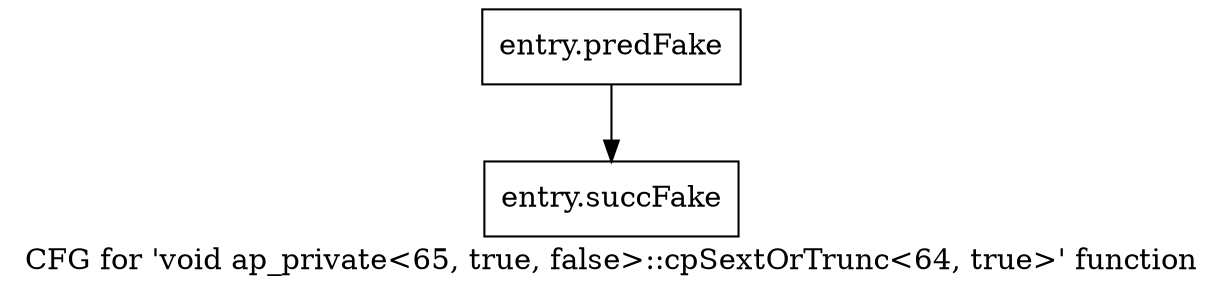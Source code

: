 digraph "CFG for 'void ap_private\<65, true, false\>::cpSextOrTrunc\<64, true\>' function" {
	label="CFG for 'void ap_private\<65, true, false\>::cpSextOrTrunc\<64, true\>' function";

	Node0x3dff340 [shape=record,filename="",linenumber="",label="{entry.predFake}"];
	Node0x3dff340 -> Node0x3ed6a90[ callList="" memoryops="" filename="/tools/Xilinx/Vitis_HLS/2022.1/include/etc/ap_private.h" execusionnum="3200"];
	Node0x3ed6a90 [shape=record,filename="/tools/Xilinx/Vitis_HLS/2022.1/include/etc/ap_private.h",linenumber="5634",label="{entry.succFake}"];
}
